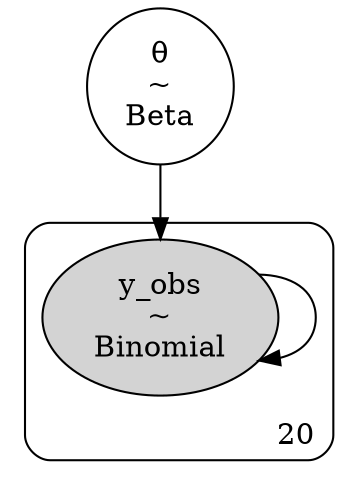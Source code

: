 digraph {
	graph [dpi=300]
	"θ" [label="θ
~
Beta" shape=ellipse]
	subgraph cluster20 {
		y_obs [label="y_obs
~
Binomial" shape=ellipse style=filled]
		label=20 labeljust=r labelloc=b style=rounded
	}
	"θ" -> y_obs
	y_obs -> y_obs
}
